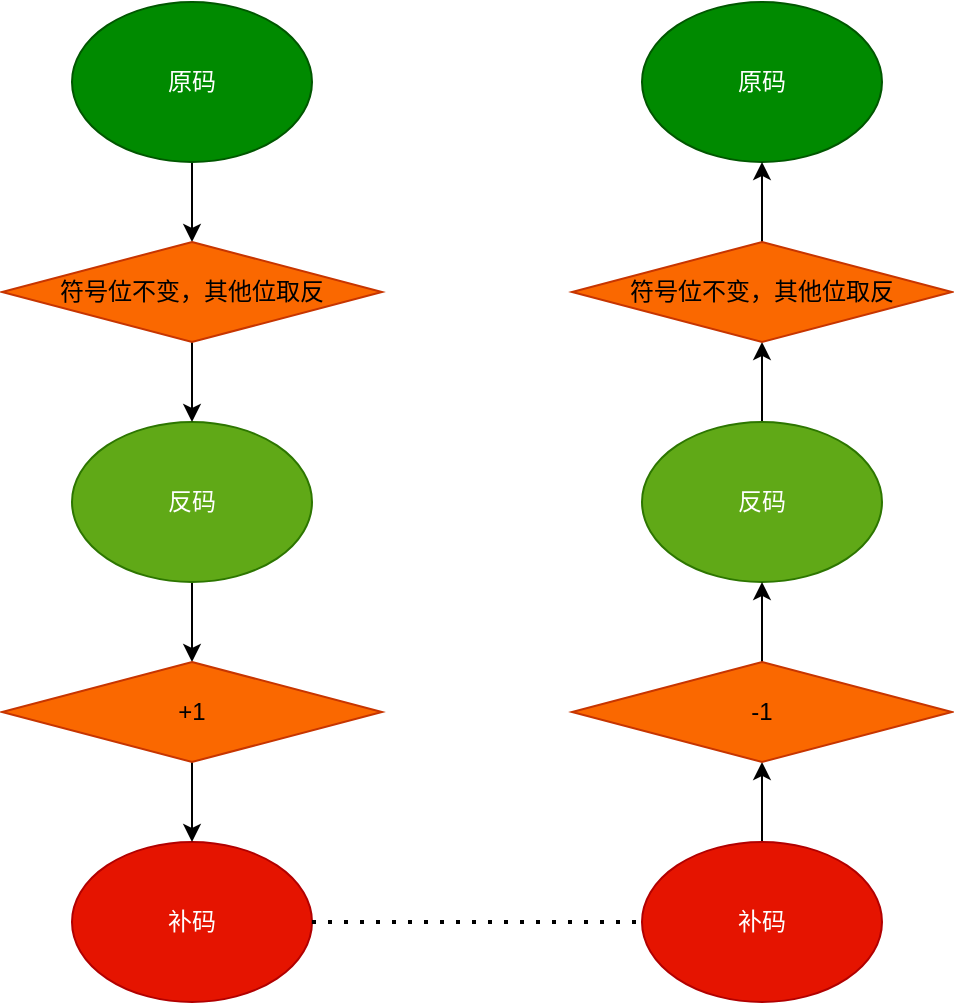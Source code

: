 <mxfile version="20.6.2" type="device"><diagram id="PuEskjUQqWknhyCnBq0r" name="第 1 页"><mxGraphModel dx="852" dy="515" grid="1" gridSize="10" guides="1" tooltips="1" connect="1" arrows="1" fold="1" page="1" pageScale="1" pageWidth="1390" pageHeight="980" math="0" shadow="0"><root><mxCell id="0"/><mxCell id="1" parent="0"/><mxCell id="nRTLnhAyAyqS-VxU4H07-6" value="" style="edgeStyle=orthogonalEdgeStyle;rounded=0;orthogonalLoop=1;jettySize=auto;html=1;" edge="1" parent="1" source="nRTLnhAyAyqS-VxU4H07-1" target="nRTLnhAyAyqS-VxU4H07-4"><mxGeometry relative="1" as="geometry"/></mxCell><mxCell id="nRTLnhAyAyqS-VxU4H07-1" value="原码" style="ellipse;whiteSpace=wrap;html=1;fillColor=#008a00;fontColor=#ffffff;strokeColor=#005700;" vertex="1" parent="1"><mxGeometry x="240" y="80" width="120" height="80" as="geometry"/></mxCell><mxCell id="nRTLnhAyAyqS-VxU4H07-8" value="" style="edgeStyle=orthogonalEdgeStyle;rounded=0;orthogonalLoop=1;jettySize=auto;html=1;" edge="1" parent="1" source="nRTLnhAyAyqS-VxU4H07-2" target="nRTLnhAyAyqS-VxU4H07-5"><mxGeometry relative="1" as="geometry"/></mxCell><mxCell id="nRTLnhAyAyqS-VxU4H07-2" value="反码" style="ellipse;whiteSpace=wrap;html=1;fillColor=#60a917;fontColor=#ffffff;strokeColor=#2D7600;" vertex="1" parent="1"><mxGeometry x="240" y="290" width="120" height="80" as="geometry"/></mxCell><mxCell id="nRTLnhAyAyqS-VxU4H07-3" value="补码" style="ellipse;whiteSpace=wrap;html=1;fillColor=#e51400;fontColor=#ffffff;strokeColor=#B20000;" vertex="1" parent="1"><mxGeometry x="240" y="500" width="120" height="80" as="geometry"/></mxCell><mxCell id="nRTLnhAyAyqS-VxU4H07-7" value="" style="edgeStyle=orthogonalEdgeStyle;rounded=0;orthogonalLoop=1;jettySize=auto;html=1;" edge="1" parent="1" source="nRTLnhAyAyqS-VxU4H07-4" target="nRTLnhAyAyqS-VxU4H07-2"><mxGeometry relative="1" as="geometry"/></mxCell><mxCell id="nRTLnhAyAyqS-VxU4H07-4" value="符号位不变，其他位取反" style="rhombus;whiteSpace=wrap;html=1;fillColor=#fa6800;fontColor=#000000;strokeColor=#C73500;" vertex="1" parent="1"><mxGeometry x="205" y="200" width="190" height="50" as="geometry"/></mxCell><mxCell id="nRTLnhAyAyqS-VxU4H07-9" value="" style="edgeStyle=orthogonalEdgeStyle;rounded=0;orthogonalLoop=1;jettySize=auto;html=1;" edge="1" parent="1" source="nRTLnhAyAyqS-VxU4H07-5" target="nRTLnhAyAyqS-VxU4H07-3"><mxGeometry relative="1" as="geometry"/></mxCell><mxCell id="nRTLnhAyAyqS-VxU4H07-5" value="+1" style="rhombus;whiteSpace=wrap;html=1;fillColor=#fa6800;fontColor=#000000;strokeColor=#C73500;" vertex="1" parent="1"><mxGeometry x="205" y="410" width="190" height="50" as="geometry"/></mxCell><mxCell id="nRTLnhAyAyqS-VxU4H07-20" value="原码" style="ellipse;whiteSpace=wrap;html=1;fillColor=#008a00;fontColor=#ffffff;strokeColor=#005700;" vertex="1" parent="1"><mxGeometry x="525" y="80" width="120" height="80" as="geometry"/></mxCell><mxCell id="nRTLnhAyAyqS-VxU4H07-30" value="" style="edgeStyle=orthogonalEdgeStyle;rounded=0;orthogonalLoop=1;jettySize=auto;html=1;" edge="1" parent="1" source="nRTLnhAyAyqS-VxU4H07-22" target="nRTLnhAyAyqS-VxU4H07-25"><mxGeometry relative="1" as="geometry"/></mxCell><mxCell id="nRTLnhAyAyqS-VxU4H07-22" value="反码" style="ellipse;whiteSpace=wrap;html=1;fillColor=#60a917;fontColor=#ffffff;strokeColor=#2D7600;" vertex="1" parent="1"><mxGeometry x="525" y="290" width="120" height="80" as="geometry"/></mxCell><mxCell id="nRTLnhAyAyqS-VxU4H07-28" value="" style="edgeStyle=orthogonalEdgeStyle;rounded=0;orthogonalLoop=1;jettySize=auto;html=1;" edge="1" parent="1" source="nRTLnhAyAyqS-VxU4H07-23" target="nRTLnhAyAyqS-VxU4H07-27"><mxGeometry relative="1" as="geometry"/></mxCell><mxCell id="nRTLnhAyAyqS-VxU4H07-23" value="补码" style="ellipse;whiteSpace=wrap;html=1;fillColor=#e51400;fontColor=#ffffff;strokeColor=#B20000;" vertex="1" parent="1"><mxGeometry x="525" y="500" width="120" height="80" as="geometry"/></mxCell><mxCell id="nRTLnhAyAyqS-VxU4H07-32" value="" style="edgeStyle=orthogonalEdgeStyle;rounded=0;orthogonalLoop=1;jettySize=auto;html=1;" edge="1" parent="1" source="nRTLnhAyAyqS-VxU4H07-25" target="nRTLnhAyAyqS-VxU4H07-20"><mxGeometry relative="1" as="geometry"/></mxCell><mxCell id="nRTLnhAyAyqS-VxU4H07-25" value="符号位不变，其他位取反" style="rhombus;whiteSpace=wrap;html=1;fillColor=#fa6800;fontColor=#000000;strokeColor=#C73500;" vertex="1" parent="1"><mxGeometry x="490" y="200" width="190" height="50" as="geometry"/></mxCell><mxCell id="nRTLnhAyAyqS-VxU4H07-29" value="" style="edgeStyle=orthogonalEdgeStyle;rounded=0;orthogonalLoop=1;jettySize=auto;html=1;" edge="1" parent="1" source="nRTLnhAyAyqS-VxU4H07-27" target="nRTLnhAyAyqS-VxU4H07-22"><mxGeometry relative="1" as="geometry"/></mxCell><mxCell id="nRTLnhAyAyqS-VxU4H07-27" value="-1" style="rhombus;whiteSpace=wrap;html=1;fillColor=#fa6800;fontColor=#000000;strokeColor=#C73500;" vertex="1" parent="1"><mxGeometry x="490" y="410" width="190" height="50" as="geometry"/></mxCell><mxCell id="nRTLnhAyAyqS-VxU4H07-36" value="" style="endArrow=none;dashed=1;html=1;dashPattern=1 3;strokeWidth=2;rounded=0;entryX=0;entryY=0.5;entryDx=0;entryDy=0;exitX=1;exitY=0.5;exitDx=0;exitDy=0;" edge="1" parent="1" source="nRTLnhAyAyqS-VxU4H07-3" target="nRTLnhAyAyqS-VxU4H07-23"><mxGeometry width="50" height="50" relative="1" as="geometry"><mxPoint x="410" y="350" as="sourcePoint"/><mxPoint x="460" y="300" as="targetPoint"/></mxGeometry></mxCell></root></mxGraphModel></diagram></mxfile>